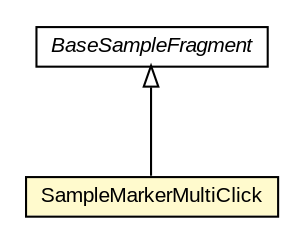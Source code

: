 #!/usr/local/bin/dot
#
# Class diagram 
# Generated by UMLGraph version R5_6-24-gf6e263 (http://www.umlgraph.org/)
#

digraph G {
	edge [fontname="arial",fontsize=10,labelfontname="arial",labelfontsize=10];
	node [fontname="arial",fontsize=10,shape=plaintext];
	nodesep=0.25;
	ranksep=0.5;
	// org.osmdroid.samplefragments.BaseSampleFragment
	c42584 [label=<<table title="org.osmdroid.samplefragments.BaseSampleFragment" border="0" cellborder="1" cellspacing="0" cellpadding="2" port="p" href="../BaseSampleFragment.html">
		<tr><td><table border="0" cellspacing="0" cellpadding="1">
<tr><td align="center" balign="center"><font face="arial italic"> BaseSampleFragment </font></td></tr>
		</table></td></tr>
		</table>>, URL="../BaseSampleFragment.html", fontname="arial", fontcolor="black", fontsize=10.0];
	// org.osmdroid.samplefragments.data.SampleMarkerMultiClick
	c42609 [label=<<table title="org.osmdroid.samplefragments.data.SampleMarkerMultiClick" border="0" cellborder="1" cellspacing="0" cellpadding="2" port="p" bgcolor="lemonChiffon" href="./SampleMarkerMultiClick.html">
		<tr><td><table border="0" cellspacing="0" cellpadding="1">
<tr><td align="center" balign="center"> SampleMarkerMultiClick </td></tr>
		</table></td></tr>
		</table>>, URL="./SampleMarkerMultiClick.html", fontname="arial", fontcolor="black", fontsize=10.0];
	//org.osmdroid.samplefragments.data.SampleMarkerMultiClick extends org.osmdroid.samplefragments.BaseSampleFragment
	c42584:p -> c42609:p [dir=back,arrowtail=empty];
}

